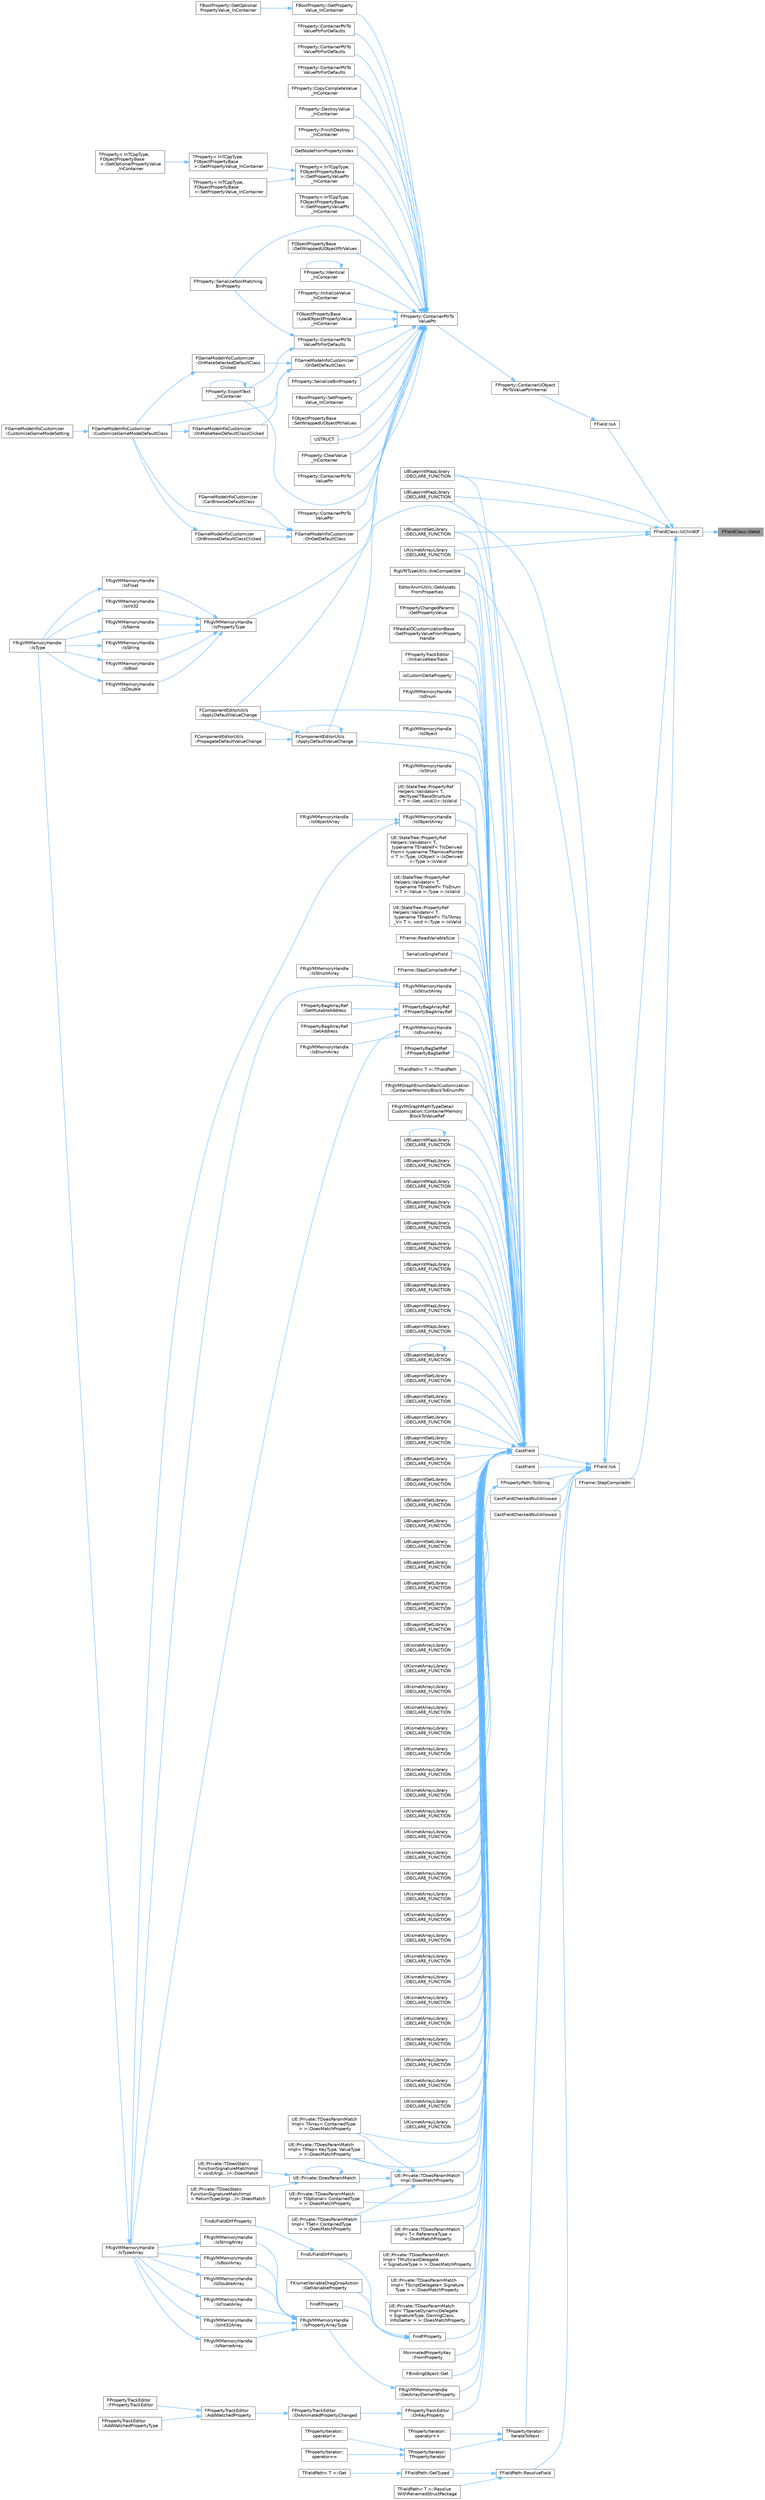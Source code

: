 digraph "FFieldClass::GetId"
{
 // INTERACTIVE_SVG=YES
 // LATEX_PDF_SIZE
  bgcolor="transparent";
  edge [fontname=Helvetica,fontsize=10,labelfontname=Helvetica,labelfontsize=10];
  node [fontname=Helvetica,fontsize=10,shape=box,height=0.2,width=0.4];
  rankdir="RL";
  Node1 [id="Node000001",label="FFieldClass::GetId",height=0.2,width=0.4,color="gray40", fillcolor="grey60", style="filled", fontcolor="black",tooltip=" "];
  Node1 -> Node2 [id="edge1_Node000001_Node000002",dir="back",color="steelblue1",style="solid",tooltip=" "];
  Node2 [id="Node000002",label="FFieldClass::IsChildOf",height=0.2,width=0.4,color="grey40", fillcolor="white", style="filled",URL="$de/dc5/classFFieldClass.html#a8b3dcb3d2badadc57a4135b4ba7f5766",tooltip=" "];
  Node2 -> Node3 [id="edge2_Node000002_Node000003",dir="back",color="steelblue1",style="solid",tooltip=" "];
  Node3 [id="Node000003",label="UBlueprintMapLibrary\l::DECLARE_FUNCTION",height=0.2,width=0.4,color="grey40", fillcolor="white", style="filled",URL="$d3/dbf/classUBlueprintMapLibrary.html#a8bb48034201361c901b50d59efafb80b",tooltip=" "];
  Node2 -> Node4 [id="edge3_Node000002_Node000004",dir="back",color="steelblue1",style="solid",tooltip=" "];
  Node4 [id="Node000004",label="UBlueprintMapLibrary\l::DECLARE_FUNCTION",height=0.2,width=0.4,color="grey40", fillcolor="white", style="filled",URL="$d3/dbf/classUBlueprintMapLibrary.html#aeaff4140f99594049337bbb0f825f889",tooltip=" "];
  Node2 -> Node5 [id="edge4_Node000002_Node000005",dir="back",color="steelblue1",style="solid",tooltip=" "];
  Node5 [id="Node000005",label="UBlueprintSetLibrary\l::DECLARE_FUNCTION",height=0.2,width=0.4,color="grey40", fillcolor="white", style="filled",URL="$de/d4c/classUBlueprintSetLibrary.html#ab4f9b6e49d26d2c2bcb2fbccfae74932",tooltip=" "];
  Node2 -> Node6 [id="edge5_Node000002_Node000006",dir="back",color="steelblue1",style="solid",tooltip=" "];
  Node6 [id="Node000006",label="UKismetArrayLibrary\l::DECLARE_FUNCTION",height=0.2,width=0.4,color="grey40", fillcolor="white", style="filled",URL="$df/da9/classUKismetArrayLibrary.html#a677dbf5bd11c27b0bbbb42662818e580",tooltip=" "];
  Node2 -> Node7 [id="edge6_Node000002_Node000007",dir="back",color="steelblue1",style="solid",tooltip=" "];
  Node7 [id="Node000007",label="FField::IsA",height=0.2,width=0.4,color="grey40", fillcolor="white", style="filled",URL="$d5/d7d/classFField.html#a08956a514d1db2b2ee86bfb115c64e38",tooltip=" "];
  Node7 -> Node8 [id="edge7_Node000007_Node000008",dir="back",color="steelblue1",style="solid",tooltip=" "];
  Node8 [id="Node000008",label="FProperty::ContainerUObject\lPtrToValuePtrInternal",height=0.2,width=0.4,color="grey40", fillcolor="white", style="filled",URL="$d9/dbc/classFProperty.html#a6c47ba654f3c97829da275aed882ee67",tooltip=" "];
  Node8 -> Node9 [id="edge8_Node000008_Node000009",dir="back",color="steelblue1",style="solid",tooltip=" "];
  Node9 [id="Node000009",label="FProperty::ContainerPtrTo\lValuePtr",height=0.2,width=0.4,color="grey40", fillcolor="white", style="filled",URL="$d9/dbc/classFProperty.html#af1bc244e5760ad3c100a854147df5c9a",tooltip="Get the pointer to property value in a supplied 'container'."];
  Node9 -> Node10 [id="edge9_Node000009_Node000010",dir="back",color="steelblue1",style="solid",tooltip=" "];
  Node10 [id="Node000010",label="FComponentEditorUtils\l::ApplyDefaultValueChange",height=0.2,width=0.4,color="grey40", fillcolor="white", style="filled",URL="$d3/d4a/classFComponentEditorUtils.html#a5ea9232144f2b2fdd0479ec4eb9fa59f",tooltip=" "];
  Node9 -> Node11 [id="edge10_Node000009_Node000011",dir="back",color="steelblue1",style="solid",tooltip=" "];
  Node11 [id="Node000011",label="FComponentEditorUtils\l::ApplyDefaultValueChange",height=0.2,width=0.4,color="grey40", fillcolor="white", style="filled",URL="$d3/d4a/classFComponentEditorUtils.html#acf01024138f86216b279b69c2343dcb2",tooltip=" "];
  Node11 -> Node10 [id="edge11_Node000011_Node000010",dir="back",color="steelblue1",style="solid",tooltip=" "];
  Node11 -> Node11 [id="edge12_Node000011_Node000011",dir="back",color="steelblue1",style="solid",tooltip=" "];
  Node11 -> Node12 [id="edge13_Node000011_Node000012",dir="back",color="steelblue1",style="solid",tooltip=" "];
  Node12 [id="Node000012",label="FComponentEditorUtils\l::PropagateDefaultValueChange",height=0.2,width=0.4,color="grey40", fillcolor="white", style="filled",URL="$d3/d4a/classFComponentEditorUtils.html#a8e72d3e0fef2bf7a14a392c1a4cf2adf",tooltip=" "];
  Node9 -> Node13 [id="edge14_Node000009_Node000013",dir="back",color="steelblue1",style="solid",tooltip=" "];
  Node13 [id="Node000013",label="FProperty::ClearValue\l_InContainer",height=0.2,width=0.4,color="grey40", fillcolor="white", style="filled",URL="$d9/dbc/classFProperty.html#aa4e8d2b7f298121d1ecb0f57f4ad552a",tooltip="Zeros the value for this property."];
  Node9 -> Node14 [id="edge15_Node000009_Node000014",dir="back",color="steelblue1",style="solid",tooltip=" "];
  Node14 [id="Node000014",label="FProperty::ContainerPtrTo\lValuePtr",height=0.2,width=0.4,color="grey40", fillcolor="white", style="filled",URL="$d9/dbc/classFProperty.html#a6f4988ffa8f91aeec3336bf5d0713c6b",tooltip=" "];
  Node9 -> Node15 [id="edge16_Node000009_Node000015",dir="back",color="steelblue1",style="solid",tooltip=" "];
  Node15 [id="Node000015",label="FProperty::ContainerPtrTo\lValuePtr",height=0.2,width=0.4,color="grey40", fillcolor="white", style="filled",URL="$d9/dbc/classFProperty.html#ab21fc90dc6288451c55606bb7ca65855",tooltip=" "];
  Node9 -> Node16 [id="edge17_Node000009_Node000016",dir="back",color="steelblue1",style="solid",tooltip=" "];
  Node16 [id="Node000016",label="FProperty::ContainerPtrTo\lValuePtrForDefaults",height=0.2,width=0.4,color="grey40", fillcolor="white", style="filled",URL="$d9/dbc/classFProperty.html#a4b7ee9f108063d0c0852ae5b095f7b70",tooltip=" "];
  Node16 -> Node17 [id="edge18_Node000016_Node000017",dir="back",color="steelblue1",style="solid",tooltip=" "];
  Node17 [id="Node000017",label="FProperty::ExportText\l_InContainer",height=0.2,width=0.4,color="grey40", fillcolor="white", style="filled",URL="$d9/dbc/classFProperty.html#aadfab967c6bfc607931451f0bb817f6d",tooltip=" "];
  Node17 -> Node17 [id="edge19_Node000017_Node000017",dir="back",color="steelblue1",style="solid",tooltip=" "];
  Node16 -> Node18 [id="edge20_Node000016_Node000018",dir="back",color="steelblue1",style="solid",tooltip=" "];
  Node18 [id="Node000018",label="FProperty::SerializeNonMatching\lBinProperty",height=0.2,width=0.4,color="grey40", fillcolor="white", style="filled",URL="$d9/dbc/classFProperty.html#ad9318f700e4c0ce3ffb1374c6acce11b",tooltip="Serializes the property with the struct's data residing in Data, unless it matches the default."];
  Node9 -> Node19 [id="edge21_Node000009_Node000019",dir="back",color="steelblue1",style="solid",tooltip=" "];
  Node19 [id="Node000019",label="FProperty::ContainerPtrTo\lValuePtrForDefaults",height=0.2,width=0.4,color="grey40", fillcolor="white", style="filled",URL="$d9/dbc/classFProperty.html#a4b46b59ca7a9212ac55f805b62862c70",tooltip=" "];
  Node9 -> Node20 [id="edge22_Node000009_Node000020",dir="back",color="steelblue1",style="solid",tooltip=" "];
  Node20 [id="Node000020",label="FProperty::ContainerPtrTo\lValuePtrForDefaults",height=0.2,width=0.4,color="grey40", fillcolor="white", style="filled",URL="$d9/dbc/classFProperty.html#a2aeefd201349000a297f8793cf6dcb06",tooltip=" "];
  Node9 -> Node21 [id="edge23_Node000009_Node000021",dir="back",color="steelblue1",style="solid",tooltip=" "];
  Node21 [id="Node000021",label="FProperty::ContainerPtrTo\lValuePtrForDefaults",height=0.2,width=0.4,color="grey40", fillcolor="white", style="filled",URL="$d9/dbc/classFProperty.html#a0e6c16aaf08c93f989ac336216ac40a0",tooltip=" "];
  Node9 -> Node22 [id="edge24_Node000009_Node000022",dir="back",color="steelblue1",style="solid",tooltip=" "];
  Node22 [id="Node000022",label="FProperty::CopyCompleteValue\l_InContainer",height=0.2,width=0.4,color="grey40", fillcolor="white", style="filled",URL="$d9/dbc/classFProperty.html#a4cfe41233623a158e3e83701ebef1215",tooltip=" "];
  Node9 -> Node23 [id="edge25_Node000009_Node000023",dir="back",color="steelblue1",style="solid",tooltip=" "];
  Node23 [id="Node000023",label="FProperty::DestroyValue\l_InContainer",height=0.2,width=0.4,color="grey40", fillcolor="white", style="filled",URL="$d9/dbc/classFProperty.html#af48b2f7c805cb5d6f63f89be1d15f094",tooltip="Destroys the value for this property."];
  Node9 -> Node17 [id="edge26_Node000009_Node000017",dir="back",color="steelblue1",style="solid",tooltip=" "];
  Node9 -> Node24 [id="edge27_Node000009_Node000024",dir="back",color="steelblue1",style="solid",tooltip=" "];
  Node24 [id="Node000024",label="FProperty::FinishDestroy\l_InContainer",height=0.2,width=0.4,color="grey40", fillcolor="white", style="filled",URL="$d9/dbc/classFProperty.html#a1225876801a0cbccf7eea736212b21e7",tooltip="Applies appropriate finish destroy actions for the property if needed."];
  Node9 -> Node25 [id="edge28_Node000009_Node000025",dir="back",color="steelblue1",style="solid",tooltip=" "];
  Node25 [id="Node000025",label="GetNodeFromPropertyIndex",height=0.2,width=0.4,color="grey40", fillcolor="white", style="filled",URL="$dc/d81/AnimBlueprintGeneratedClass_8h.html#a3f6f31397aff2e801b3f5ba8af34552b",tooltip=" "];
  Node9 -> Node26 [id="edge29_Node000009_Node000026",dir="back",color="steelblue1",style="solid",tooltip=" "];
  Node26 [id="Node000026",label="FBoolProperty::GetProperty\lValue_InContainer",height=0.2,width=0.4,color="grey40", fillcolor="white", style="filled",URL="$de/d22/classFBoolProperty.html#ae2e4d78acaa9ab425fbdfc2c8a9c0738",tooltip=" "];
  Node26 -> Node27 [id="edge30_Node000026_Node000027",dir="back",color="steelblue1",style="solid",tooltip=" "];
  Node27 [id="Node000027",label="FBoolProperty::GetOptional\lPropertyValue_InContainer",height=0.2,width=0.4,color="grey40", fillcolor="white", style="filled",URL="$de/d22/classFBoolProperty.html#a9532ec6398259b58505c6827ccddc34b",tooltip=" "];
  Node9 -> Node28 [id="edge31_Node000009_Node000028",dir="back",color="steelblue1",style="solid",tooltip=" "];
  Node28 [id="Node000028",label="TProperty\< InTCppType,\l FObjectPropertyBase\l \>::GetPropertyValuePtr\l_InContainer",height=0.2,width=0.4,color="grey40", fillcolor="white", style="filled",URL="$d1/dc3/classTProperty.html#af4a1105706ce650fd4a5ff44ebd410e5",tooltip=" "];
  Node9 -> Node29 [id="edge32_Node000009_Node000029",dir="back",color="steelblue1",style="solid",tooltip=" "];
  Node29 [id="Node000029",label="TProperty\< InTCppType,\l FObjectPropertyBase\l \>::GetPropertyValuePtr\l_InContainer",height=0.2,width=0.4,color="grey40", fillcolor="white", style="filled",URL="$d1/dc3/classTProperty.html#a91bd7b32278ff3d6cd0350c827a886aa",tooltip=" "];
  Node29 -> Node30 [id="edge33_Node000029_Node000030",dir="back",color="steelblue1",style="solid",tooltip=" "];
  Node30 [id="Node000030",label="TProperty\< InTCppType,\l FObjectPropertyBase\l \>::GetPropertyValue_InContainer",height=0.2,width=0.4,color="grey40", fillcolor="white", style="filled",URL="$d1/dc3/classTProperty.html#a8d41e9b0f037f0847312d1db39e4a86f",tooltip=" "];
  Node30 -> Node31 [id="edge34_Node000030_Node000031",dir="back",color="steelblue1",style="solid",tooltip=" "];
  Node31 [id="Node000031",label="TProperty\< InTCppType,\l FObjectPropertyBase\l \>::GetOptionalPropertyValue\l_InContainer",height=0.2,width=0.4,color="grey40", fillcolor="white", style="filled",URL="$d1/dc3/classTProperty.html#ae6e04b76a5a4d8c2eab1e7e76a142a72",tooltip=" "];
  Node29 -> Node32 [id="edge35_Node000029_Node000032",dir="back",color="steelblue1",style="solid",tooltip=" "];
  Node32 [id="Node000032",label="TProperty\< InTCppType,\l FObjectPropertyBase\l \>::SetPropertyValue_InContainer",height=0.2,width=0.4,color="grey40", fillcolor="white", style="filled",URL="$d1/dc3/classTProperty.html#a7bada2e102838baf4ee128e3a5f370f6",tooltip=" "];
  Node9 -> Node33 [id="edge36_Node000009_Node000033",dir="back",color="steelblue1",style="solid",tooltip=" "];
  Node33 [id="Node000033",label="FObjectPropertyBase\l::GetWrappedUObjectPtrValues",height=0.2,width=0.4,color="grey40", fillcolor="white", style="filled",URL="$d6/d97/classFObjectPropertyBase.html#a55da24c8d9ea2e3e8dfebd95cb0bbbf8",tooltip=" "];
  Node9 -> Node34 [id="edge37_Node000009_Node000034",dir="back",color="steelblue1",style="solid",tooltip=" "];
  Node34 [id="Node000034",label="FProperty::Identical\l_InContainer",height=0.2,width=0.4,color="grey40", fillcolor="white", style="filled",URL="$d9/dbc/classFProperty.html#aa67838e6361627a93f1c7c1b4edad583",tooltip="Determines whether the property values are identical."];
  Node34 -> Node34 [id="edge38_Node000034_Node000034",dir="back",color="steelblue1",style="solid",tooltip=" "];
  Node9 -> Node35 [id="edge39_Node000009_Node000035",dir="back",color="steelblue1",style="solid",tooltip=" "];
  Node35 [id="Node000035",label="FProperty::InitializeValue\l_InContainer",height=0.2,width=0.4,color="grey40", fillcolor="white", style="filled",URL="$d9/dbc/classFProperty.html#a97c77de2a98693d2292804794b04c509",tooltip="Zeros, copies from the default, or calls the constructor for on the value for this property."];
  Node9 -> Node36 [id="edge40_Node000009_Node000036",dir="back",color="steelblue1",style="solid",tooltip=" "];
  Node36 [id="Node000036",label="FObjectPropertyBase\l::LoadObjectPropertyValue\l_InContainer",height=0.2,width=0.4,color="grey40", fillcolor="white", style="filled",URL="$d6/d97/classFObjectPropertyBase.html#a725436a77b69295cdb553c6d8333e677",tooltip=" "];
  Node9 -> Node37 [id="edge41_Node000009_Node000037",dir="back",color="steelblue1",style="solid",tooltip=" "];
  Node37 [id="Node000037",label="FGameModeInfoCustomizer\l::OnGetDefaultClass",height=0.2,width=0.4,color="grey40", fillcolor="white", style="filled",URL="$d8/d99/classFGameModeInfoCustomizer.html#ae70cc0445daafb48bf878afa4117e04a",tooltip="Find the current default class by property name."];
  Node37 -> Node38 [id="edge42_Node000037_Node000038",dir="back",color="steelblue1",style="solid",tooltip=" "];
  Node38 [id="Node000038",label="FGameModeInfoCustomizer\l::CanBrowseDefaultClass",height=0.2,width=0.4,color="grey40", fillcolor="white", style="filled",URL="$d8/d99/classFGameModeInfoCustomizer.html#adb938be48350e148069517baa1285cae",tooltip=" "];
  Node37 -> Node39 [id="edge43_Node000037_Node000039",dir="back",color="steelblue1",style="solid",tooltip=" "];
  Node39 [id="Node000039",label="FGameModeInfoCustomizer\l::CustomizeGameModeDefaultClass",height=0.2,width=0.4,color="grey40", fillcolor="white", style="filled",URL="$d8/d99/classFGameModeInfoCustomizer.html#a74d406f84c5b9f70518e8d34579a603e",tooltip="Create widget fo modifying a default class within the current GameMode."];
  Node39 -> Node40 [id="edge44_Node000039_Node000040",dir="back",color="steelblue1",style="solid",tooltip=" "];
  Node40 [id="Node000040",label="FGameModeInfoCustomizer\l::CustomizeGameModeSetting",height=0.2,width=0.4,color="grey40", fillcolor="white", style="filled",URL="$d8/d99/classFGameModeInfoCustomizer.html#ad7c2b7a819accac445cba2e1433a3540",tooltip="Add special customization for the GameMode setting."];
  Node37 -> Node41 [id="edge45_Node000037_Node000041",dir="back",color="steelblue1",style="solid",tooltip=" "];
  Node41 [id="Node000041",label="FGameModeInfoCustomizer\l::OnBrowseDefaultClassClicked",height=0.2,width=0.4,color="grey40", fillcolor="white", style="filled",URL="$d8/d99/classFGameModeInfoCustomizer.html#ade2a81c392edec8282adfc6e30cab81d",tooltip=" "];
  Node41 -> Node39 [id="edge46_Node000041_Node000039",dir="back",color="steelblue1",style="solid",tooltip=" "];
  Node9 -> Node42 [id="edge47_Node000009_Node000042",dir="back",color="steelblue1",style="solid",tooltip=" "];
  Node42 [id="Node000042",label="FGameModeInfoCustomizer\l::OnSetDefaultClass",height=0.2,width=0.4,color="grey40", fillcolor="white", style="filled",URL="$d8/d99/classFGameModeInfoCustomizer.html#a2a39d454a3b125216403449709824e10",tooltip="Set a new default class by property name."];
  Node42 -> Node39 [id="edge48_Node000042_Node000039",dir="back",color="steelblue1",style="solid",tooltip=" "];
  Node42 -> Node43 [id="edge49_Node000042_Node000043",dir="back",color="steelblue1",style="solid",tooltip=" "];
  Node43 [id="Node000043",label="FGameModeInfoCustomizer\l::OnMakeNewDefaultClassClicked",height=0.2,width=0.4,color="grey40", fillcolor="white", style="filled",URL="$d8/d99/classFGameModeInfoCustomizer.html#a428d5673e6f730b54cb9e4f82187c4ed",tooltip=" "];
  Node43 -> Node39 [id="edge50_Node000043_Node000039",dir="back",color="steelblue1",style="solid",tooltip=" "];
  Node42 -> Node44 [id="edge51_Node000042_Node000044",dir="back",color="steelblue1",style="solid",tooltip=" "];
  Node44 [id="Node000044",label="FGameModeInfoCustomizer\l::OnMakeSelectedDefaultClass\lClicked",height=0.2,width=0.4,color="grey40", fillcolor="white", style="filled",URL="$d8/d99/classFGameModeInfoCustomizer.html#a2dffcf1881b3be27497bee48e5ddf977",tooltip=" "];
  Node44 -> Node39 [id="edge52_Node000044_Node000039",dir="back",color="steelblue1",style="solid",tooltip=" "];
  Node9 -> Node45 [id="edge53_Node000009_Node000045",dir="back",color="steelblue1",style="solid",tooltip=" "];
  Node45 [id="Node000045",label="FProperty::SerializeBinProperty",height=0.2,width=0.4,color="grey40", fillcolor="white", style="filled",URL="$d9/dbc/classFProperty.html#a0db068b7247e35246a3832b6b6c45b4c",tooltip="Serializes the property with the struct's data residing in Data."];
  Node9 -> Node18 [id="edge54_Node000009_Node000018",dir="back",color="steelblue1",style="solid",tooltip=" "];
  Node9 -> Node46 [id="edge55_Node000009_Node000046",dir="back",color="steelblue1",style="solid",tooltip=" "];
  Node46 [id="Node000046",label="FBoolProperty::SetProperty\lValue_InContainer",height=0.2,width=0.4,color="grey40", fillcolor="white", style="filled",URL="$de/d22/classFBoolProperty.html#af9e6e70f339d242b93a4c4f53fbd5df5",tooltip=" "];
  Node9 -> Node47 [id="edge56_Node000009_Node000047",dir="back",color="steelblue1",style="solid",tooltip=" "];
  Node47 [id="Node000047",label="FObjectPropertyBase\l::SetWrappedUObjectPtrValues",height=0.2,width=0.4,color="grey40", fillcolor="white", style="filled",URL="$d6/d97/classFObjectPropertyBase.html#a2cc3c6831ead3b59a29b65b84134c589",tooltip=" "];
  Node9 -> Node48 [id="edge57_Node000009_Node000048",dir="back",color="steelblue1",style="solid",tooltip=" "];
  Node48 [id="Node000048",label="USTRUCT",height=0.2,width=0.4,color="grey40", fillcolor="white", style="filled",URL="$dd/d5b/AIDataProvider_8h.html#af325c00c8685aa89bf529e2c706fc6cb",tooltip="AIDataProvider is an object that can provide collection of properties associated with bound pawn owne..."];
  Node2 -> Node49 [id="edge58_Node000002_Node000049",dir="back",color="steelblue1",style="solid",tooltip=" "];
  Node49 [id="Node000049",label="FField::IsA",height=0.2,width=0.4,color="grey40", fillcolor="white", style="filled",URL="$d5/d7d/classFField.html#a809e206fa4e48ec74dabd3207402e0b2",tooltip=" "];
  Node49 -> Node50 [id="edge59_Node000049_Node000050",dir="back",color="steelblue1",style="solid",tooltip=" "];
  Node50 [id="Node000050",label="RigVMTypeUtils::AreCompatible",height=0.2,width=0.4,color="grey40", fillcolor="white", style="filled",URL="$d9/d01/namespaceRigVMTypeUtils.html#a8c96a6b849c58e5cb0da6d31d913e7d2",tooltip=" "];
  Node49 -> Node51 [id="edge60_Node000049_Node000051",dir="back",color="steelblue1",style="solid",tooltip=" "];
  Node51 [id="Node000051",label="CastField",height=0.2,width=0.4,color="grey40", fillcolor="white", style="filled",URL="$d8/db3/Field_8h.html#a964c96e23502c5c8b5dfd0ff132ef402",tooltip=" "];
  Node49 -> Node52 [id="edge61_Node000049_Node000052",dir="back",color="steelblue1",style="solid",tooltip=" "];
  Node52 [id="Node000052",label="CastField",height=0.2,width=0.4,color="grey40", fillcolor="white", style="filled",URL="$d8/db3/Field_8h.html#a942cf448d73ac3ee1fa635161e73711e",tooltip=" "];
  Node52 -> Node53 [id="edge62_Node000052_Node000053",dir="back",color="steelblue1",style="solid",tooltip=" "];
  Node53 [id="Node000053",label="FPropertyBagArrayRef\l::FPropertyBagArrayRef",height=0.2,width=0.4,color="grey40", fillcolor="white", style="filled",URL="$d5/dd6/classFPropertyBagArrayRef.html#a7e48aa8a858866d76226d8a6971ef27a",tooltip=" "];
  Node53 -> Node54 [id="edge63_Node000053_Node000054",dir="back",color="steelblue1",style="solid",tooltip=" "];
  Node54 [id="Node000054",label="FPropertyBagArrayRef\l::GetAddress",height=0.2,width=0.4,color="grey40", fillcolor="white", style="filled",URL="$d5/dd6/classFPropertyBagArrayRef.html#a99feff161c4beab65558b74dea6fa08e",tooltip=" "];
  Node53 -> Node55 [id="edge64_Node000053_Node000055",dir="back",color="steelblue1",style="solid",tooltip=" "];
  Node55 [id="Node000055",label="FPropertyBagArrayRef\l::GetMutableAddress",height=0.2,width=0.4,color="grey40", fillcolor="white", style="filled",URL="$d5/dd6/classFPropertyBagArrayRef.html#ac558454f86784ead0055c76bd16b7475",tooltip=" "];
  Node52 -> Node56 [id="edge65_Node000052_Node000056",dir="back",color="steelblue1",style="solid",tooltip=" "];
  Node56 [id="Node000056",label="FPropertyBagSetRef\l::FPropertyBagSetRef",height=0.2,width=0.4,color="grey40", fillcolor="white", style="filled",URL="$d7/d67/classFPropertyBagSetRef.html#aff29889771a4605dabff330b816b95ee",tooltip=" "];
  Node52 -> Node57 [id="edge66_Node000052_Node000057",dir="back",color="steelblue1",style="solid",tooltip=" "];
  Node57 [id="Node000057",label="TFieldPath\< T \>::TFieldPath",height=0.2,width=0.4,color="grey40", fillcolor="white", style="filled",URL="$d9/d14/structTFieldPath.html#a041ac729222f5c940d8e0555e16ee06a",tooltip=" "];
  Node52 -> Node10 [id="edge67_Node000052_Node000010",dir="back",color="steelblue1",style="solid",tooltip=" "];
  Node52 -> Node11 [id="edge68_Node000052_Node000011",dir="back",color="steelblue1",style="solid",tooltip=" "];
  Node52 -> Node50 [id="edge69_Node000052_Node000050",dir="back",color="steelblue1",style="solid",tooltip=" "];
  Node52 -> Node58 [id="edge70_Node000052_Node000058",dir="back",color="steelblue1",style="solid",tooltip=" "];
  Node58 [id="Node000058",label="FRigVMGraphEnumDetailCustomization\l::ContainerMemoryBlockToEnumPtr",height=0.2,width=0.4,color="grey40", fillcolor="white", style="filled",URL="$d2/d11/classFRigVMGraphEnumDetailCustomization.html#aad838f02417e8ea4a9ae22e95aed114e",tooltip=" "];
  Node52 -> Node59 [id="edge71_Node000052_Node000059",dir="back",color="steelblue1",style="solid",tooltip=" "];
  Node59 [id="Node000059",label="FRigVMGraphMathTypeDetail\lCustomization::ContainerMemory\lBlockToValueRef",height=0.2,width=0.4,color="grey40", fillcolor="white", style="filled",URL="$d5/d20/classFRigVMGraphMathTypeDetailCustomization.html#a441d38aa7038fad4cad0e66a2ad4b023",tooltip=" "];
  Node52 -> Node60 [id="edge72_Node000052_Node000060",dir="back",color="steelblue1",style="solid",tooltip=" "];
  Node60 [id="Node000060",label="UBlueprintMapLibrary\l::DECLARE_FUNCTION",height=0.2,width=0.4,color="grey40", fillcolor="white", style="filled",URL="$d3/dbf/classUBlueprintMapLibrary.html#a08171bb6679bf874f5cffa161d3f7266",tooltip=" "];
  Node60 -> Node60 [id="edge73_Node000060_Node000060",dir="back",color="steelblue1",style="solid",tooltip=" "];
  Node52 -> Node61 [id="edge74_Node000052_Node000061",dir="back",color="steelblue1",style="solid",tooltip=" "];
  Node61 [id="Node000061",label="UBlueprintMapLibrary\l::DECLARE_FUNCTION",height=0.2,width=0.4,color="grey40", fillcolor="white", style="filled",URL="$d3/dbf/classUBlueprintMapLibrary.html#ac8b62d5613b2dae76d1e817132473011",tooltip=" "];
  Node52 -> Node62 [id="edge75_Node000052_Node000062",dir="back",color="steelblue1",style="solid",tooltip=" "];
  Node62 [id="Node000062",label="UBlueprintMapLibrary\l::DECLARE_FUNCTION",height=0.2,width=0.4,color="grey40", fillcolor="white", style="filled",URL="$d3/dbf/classUBlueprintMapLibrary.html#a0be24e61428ff3a614429a9b71e25e73",tooltip=" "];
  Node52 -> Node3 [id="edge76_Node000052_Node000003",dir="back",color="steelblue1",style="solid",tooltip=" "];
  Node52 -> Node4 [id="edge77_Node000052_Node000004",dir="back",color="steelblue1",style="solid",tooltip=" "];
  Node52 -> Node63 [id="edge78_Node000052_Node000063",dir="back",color="steelblue1",style="solid",tooltip=" "];
  Node63 [id="Node000063",label="UBlueprintMapLibrary\l::DECLARE_FUNCTION",height=0.2,width=0.4,color="grey40", fillcolor="white", style="filled",URL="$d3/dbf/classUBlueprintMapLibrary.html#a859d7b6319f692f72f0add28a5b2279b",tooltip=" "];
  Node52 -> Node64 [id="edge79_Node000052_Node000064",dir="back",color="steelblue1",style="solid",tooltip=" "];
  Node64 [id="Node000064",label="UBlueprintMapLibrary\l::DECLARE_FUNCTION",height=0.2,width=0.4,color="grey40", fillcolor="white", style="filled",URL="$d3/dbf/classUBlueprintMapLibrary.html#ad3f59f792097726ef285c77ad3808c3c",tooltip=" "];
  Node52 -> Node65 [id="edge80_Node000052_Node000065",dir="back",color="steelblue1",style="solid",tooltip=" "];
  Node65 [id="Node000065",label="UBlueprintMapLibrary\l::DECLARE_FUNCTION",height=0.2,width=0.4,color="grey40", fillcolor="white", style="filled",URL="$d3/dbf/classUBlueprintMapLibrary.html#aee52e705eff1a273f25e8071a1f331b4",tooltip=" "];
  Node52 -> Node66 [id="edge81_Node000052_Node000066",dir="back",color="steelblue1",style="solid",tooltip=" "];
  Node66 [id="Node000066",label="UBlueprintMapLibrary\l::DECLARE_FUNCTION",height=0.2,width=0.4,color="grey40", fillcolor="white", style="filled",URL="$d3/dbf/classUBlueprintMapLibrary.html#ae47d5fea30ef8659e7b008068b39ace4",tooltip=" "];
  Node52 -> Node67 [id="edge82_Node000052_Node000067",dir="back",color="steelblue1",style="solid",tooltip=" "];
  Node67 [id="Node000067",label="UBlueprintMapLibrary\l::DECLARE_FUNCTION",height=0.2,width=0.4,color="grey40", fillcolor="white", style="filled",URL="$d3/dbf/classUBlueprintMapLibrary.html#a8ab6ff40c0f3b65f05c4bf5ed1511052",tooltip=" "];
  Node52 -> Node68 [id="edge83_Node000052_Node000068",dir="back",color="steelblue1",style="solid",tooltip=" "];
  Node68 [id="Node000068",label="UBlueprintMapLibrary\l::DECLARE_FUNCTION",height=0.2,width=0.4,color="grey40", fillcolor="white", style="filled",URL="$d3/dbf/classUBlueprintMapLibrary.html#a947434a5dc02141d3264b329720813e7",tooltip=" "];
  Node52 -> Node69 [id="edge84_Node000052_Node000069",dir="back",color="steelblue1",style="solid",tooltip=" "];
  Node69 [id="Node000069",label="UBlueprintMapLibrary\l::DECLARE_FUNCTION",height=0.2,width=0.4,color="grey40", fillcolor="white", style="filled",URL="$d3/dbf/classUBlueprintMapLibrary.html#a83bc153a95179b6f2c28fce09c2846f7",tooltip=" "];
  Node52 -> Node70 [id="edge85_Node000052_Node000070",dir="back",color="steelblue1",style="solid",tooltip=" "];
  Node70 [id="Node000070",label="UBlueprintSetLibrary\l::DECLARE_FUNCTION",height=0.2,width=0.4,color="grey40", fillcolor="white", style="filled",URL="$de/d4c/classUBlueprintSetLibrary.html#ae0c59edc1b7ecde13850a91047eb8ead",tooltip=" "];
  Node70 -> Node70 [id="edge86_Node000070_Node000070",dir="back",color="steelblue1",style="solid",tooltip=" "];
  Node52 -> Node71 [id="edge87_Node000052_Node000071",dir="back",color="steelblue1",style="solid",tooltip=" "];
  Node71 [id="Node000071",label="UBlueprintSetLibrary\l::DECLARE_FUNCTION",height=0.2,width=0.4,color="grey40", fillcolor="white", style="filled",URL="$de/d4c/classUBlueprintSetLibrary.html#a93d9a3ab6d5f06235683b8a07af9c274",tooltip=" "];
  Node52 -> Node72 [id="edge88_Node000052_Node000072",dir="back",color="steelblue1",style="solid",tooltip=" "];
  Node72 [id="Node000072",label="UBlueprintSetLibrary\l::DECLARE_FUNCTION",height=0.2,width=0.4,color="grey40", fillcolor="white", style="filled",URL="$de/d4c/classUBlueprintSetLibrary.html#a2b5e09aceffc2c5eec84ac82665b9f90",tooltip=" "];
  Node52 -> Node73 [id="edge89_Node000052_Node000073",dir="back",color="steelblue1",style="solid",tooltip=" "];
  Node73 [id="Node000073",label="UBlueprintSetLibrary\l::DECLARE_FUNCTION",height=0.2,width=0.4,color="grey40", fillcolor="white", style="filled",URL="$de/d4c/classUBlueprintSetLibrary.html#aee72d9135536a6b52e59f1b4dbb0fdd9",tooltip=" "];
  Node52 -> Node74 [id="edge90_Node000052_Node000074",dir="back",color="steelblue1",style="solid",tooltip=" "];
  Node74 [id="Node000074",label="UBlueprintSetLibrary\l::DECLARE_FUNCTION",height=0.2,width=0.4,color="grey40", fillcolor="white", style="filled",URL="$de/d4c/classUBlueprintSetLibrary.html#aea3f7859898daa2676d87c383a1dea82",tooltip=" "];
  Node52 -> Node5 [id="edge91_Node000052_Node000005",dir="back",color="steelblue1",style="solid",tooltip=" "];
  Node52 -> Node75 [id="edge92_Node000052_Node000075",dir="back",color="steelblue1",style="solid",tooltip=" "];
  Node75 [id="Node000075",label="UBlueprintSetLibrary\l::DECLARE_FUNCTION",height=0.2,width=0.4,color="grey40", fillcolor="white", style="filled",URL="$de/d4c/classUBlueprintSetLibrary.html#a5afcffbb8e1a048e5db10bbf73583ddc",tooltip=" "];
  Node52 -> Node76 [id="edge93_Node000052_Node000076",dir="back",color="steelblue1",style="solid",tooltip=" "];
  Node76 [id="Node000076",label="UBlueprintSetLibrary\l::DECLARE_FUNCTION",height=0.2,width=0.4,color="grey40", fillcolor="white", style="filled",URL="$de/d4c/classUBlueprintSetLibrary.html#a8ee43472962c6618346f8627d5d727b2",tooltip=" "];
  Node52 -> Node77 [id="edge94_Node000052_Node000077",dir="back",color="steelblue1",style="solid",tooltip=" "];
  Node77 [id="Node000077",label="UBlueprintSetLibrary\l::DECLARE_FUNCTION",height=0.2,width=0.4,color="grey40", fillcolor="white", style="filled",URL="$de/d4c/classUBlueprintSetLibrary.html#aa98755767ca4f82546e24c144bf3aa9e",tooltip=" "];
  Node52 -> Node78 [id="edge95_Node000052_Node000078",dir="back",color="steelblue1",style="solid",tooltip=" "];
  Node78 [id="Node000078",label="UBlueprintSetLibrary\l::DECLARE_FUNCTION",height=0.2,width=0.4,color="grey40", fillcolor="white", style="filled",URL="$de/d4c/classUBlueprintSetLibrary.html#a05c5ae6eef5e7a9e77659c26dd2d0605",tooltip=" "];
  Node52 -> Node79 [id="edge96_Node000052_Node000079",dir="back",color="steelblue1",style="solid",tooltip=" "];
  Node79 [id="Node000079",label="UBlueprintSetLibrary\l::DECLARE_FUNCTION",height=0.2,width=0.4,color="grey40", fillcolor="white", style="filled",URL="$de/d4c/classUBlueprintSetLibrary.html#ad0a978b619988cf98e4f7389f7dcafff",tooltip=" "];
  Node52 -> Node80 [id="edge97_Node000052_Node000080",dir="back",color="steelblue1",style="solid",tooltip=" "];
  Node80 [id="Node000080",label="UBlueprintSetLibrary\l::DECLARE_FUNCTION",height=0.2,width=0.4,color="grey40", fillcolor="white", style="filled",URL="$de/d4c/classUBlueprintSetLibrary.html#aa00d92268da285d69590fbabbea0f072",tooltip=" "];
  Node52 -> Node81 [id="edge98_Node000052_Node000081",dir="back",color="steelblue1",style="solid",tooltip=" "];
  Node81 [id="Node000081",label="UBlueprintSetLibrary\l::DECLARE_FUNCTION",height=0.2,width=0.4,color="grey40", fillcolor="white", style="filled",URL="$de/d4c/classUBlueprintSetLibrary.html#a2154a41c85e02c18e41f301f3df55c3a",tooltip=" "];
  Node52 -> Node82 [id="edge99_Node000052_Node000082",dir="back",color="steelblue1",style="solid",tooltip=" "];
  Node82 [id="Node000082",label="UBlueprintSetLibrary\l::DECLARE_FUNCTION",height=0.2,width=0.4,color="grey40", fillcolor="white", style="filled",URL="$de/d4c/classUBlueprintSetLibrary.html#add06228438094b6966306a639ac033ba",tooltip=" "];
  Node52 -> Node83 [id="edge100_Node000052_Node000083",dir="back",color="steelblue1",style="solid",tooltip=" "];
  Node83 [id="Node000083",label="UBlueprintSetLibrary\l::DECLARE_FUNCTION",height=0.2,width=0.4,color="grey40", fillcolor="white", style="filled",URL="$de/d4c/classUBlueprintSetLibrary.html#a90f2bff002423daa646aeb177b1d7632",tooltip=" "];
  Node52 -> Node84 [id="edge101_Node000052_Node000084",dir="back",color="steelblue1",style="solid",tooltip=" "];
  Node84 [id="Node000084",label="UKismetArrayLibrary\l::DECLARE_FUNCTION",height=0.2,width=0.4,color="grey40", fillcolor="white", style="filled",URL="$df/da9/classUKismetArrayLibrary.html#a426d41d008126259151fe2cea03bc2b6",tooltip=" "];
  Node52 -> Node85 [id="edge102_Node000052_Node000085",dir="back",color="steelblue1",style="solid",tooltip=" "];
  Node85 [id="Node000085",label="UKismetArrayLibrary\l::DECLARE_FUNCTION",height=0.2,width=0.4,color="grey40", fillcolor="white", style="filled",URL="$df/da9/classUKismetArrayLibrary.html#a8c843cb5d0287223ef4cae5c96b1a33a",tooltip=" "];
  Node52 -> Node86 [id="edge103_Node000052_Node000086",dir="back",color="steelblue1",style="solid",tooltip=" "];
  Node86 [id="Node000086",label="UKismetArrayLibrary\l::DECLARE_FUNCTION",height=0.2,width=0.4,color="grey40", fillcolor="white", style="filled",URL="$df/da9/classUKismetArrayLibrary.html#a809828ee6c1d544675aa59a5f11be970",tooltip=" "];
  Node52 -> Node87 [id="edge104_Node000052_Node000087",dir="back",color="steelblue1",style="solid",tooltip=" "];
  Node87 [id="Node000087",label="UKismetArrayLibrary\l::DECLARE_FUNCTION",height=0.2,width=0.4,color="grey40", fillcolor="white", style="filled",URL="$df/da9/classUKismetArrayLibrary.html#a1a92f0348fb68c231ab12ef3a1413daf",tooltip=" "];
  Node52 -> Node88 [id="edge105_Node000052_Node000088",dir="back",color="steelblue1",style="solid",tooltip=" "];
  Node88 [id="Node000088",label="UKismetArrayLibrary\l::DECLARE_FUNCTION",height=0.2,width=0.4,color="grey40", fillcolor="white", style="filled",URL="$df/da9/classUKismetArrayLibrary.html#a54ffeae72b2182285d4b2bdc9545ad60",tooltip=" "];
  Node52 -> Node89 [id="edge106_Node000052_Node000089",dir="back",color="steelblue1",style="solid",tooltip=" "];
  Node89 [id="Node000089",label="UKismetArrayLibrary\l::DECLARE_FUNCTION",height=0.2,width=0.4,color="grey40", fillcolor="white", style="filled",URL="$df/da9/classUKismetArrayLibrary.html#add76befbe0fd5e5a951567d3b0ed7057",tooltip=" "];
  Node52 -> Node6 [id="edge107_Node000052_Node000006",dir="back",color="steelblue1",style="solid",tooltip=" "];
  Node52 -> Node90 [id="edge108_Node000052_Node000090",dir="back",color="steelblue1",style="solid",tooltip=" "];
  Node90 [id="Node000090",label="UKismetArrayLibrary\l::DECLARE_FUNCTION",height=0.2,width=0.4,color="grey40", fillcolor="white", style="filled",URL="$df/da9/classUKismetArrayLibrary.html#ab61fe9f5003982bb57349e51a708337a",tooltip=" "];
  Node52 -> Node91 [id="edge109_Node000052_Node000091",dir="back",color="steelblue1",style="solid",tooltip=" "];
  Node91 [id="Node000091",label="UKismetArrayLibrary\l::DECLARE_FUNCTION",height=0.2,width=0.4,color="grey40", fillcolor="white", style="filled",URL="$df/da9/classUKismetArrayLibrary.html#ac6de5775d8a525a762e670e61550d303",tooltip=" "];
  Node52 -> Node92 [id="edge110_Node000052_Node000092",dir="back",color="steelblue1",style="solid",tooltip=" "];
  Node92 [id="Node000092",label="UKismetArrayLibrary\l::DECLARE_FUNCTION",height=0.2,width=0.4,color="grey40", fillcolor="white", style="filled",URL="$df/da9/classUKismetArrayLibrary.html#afe76cd887e5f7ce9aa8e3748228d704b",tooltip=" "];
  Node52 -> Node93 [id="edge111_Node000052_Node000093",dir="back",color="steelblue1",style="solid",tooltip=" "];
  Node93 [id="Node000093",label="UKismetArrayLibrary\l::DECLARE_FUNCTION",height=0.2,width=0.4,color="grey40", fillcolor="white", style="filled",URL="$df/da9/classUKismetArrayLibrary.html#a80ffd64225d3097ee8b9f674602d6c57",tooltip=" "];
  Node52 -> Node94 [id="edge112_Node000052_Node000094",dir="back",color="steelblue1",style="solid",tooltip=" "];
  Node94 [id="Node000094",label="UKismetArrayLibrary\l::DECLARE_FUNCTION",height=0.2,width=0.4,color="grey40", fillcolor="white", style="filled",URL="$df/da9/classUKismetArrayLibrary.html#a1d08e8090b85c566ffab65c9e0a96c5f",tooltip=" "];
  Node52 -> Node95 [id="edge113_Node000052_Node000095",dir="back",color="steelblue1",style="solid",tooltip=" "];
  Node95 [id="Node000095",label="UKismetArrayLibrary\l::DECLARE_FUNCTION",height=0.2,width=0.4,color="grey40", fillcolor="white", style="filled",URL="$df/da9/classUKismetArrayLibrary.html#a53dede4848ab099129ec08b61cb9b0ce",tooltip=" "];
  Node52 -> Node96 [id="edge114_Node000052_Node000096",dir="back",color="steelblue1",style="solid",tooltip=" "];
  Node96 [id="Node000096",label="UKismetArrayLibrary\l::DECLARE_FUNCTION",height=0.2,width=0.4,color="grey40", fillcolor="white", style="filled",URL="$df/da9/classUKismetArrayLibrary.html#a63cc50cc7b64c977dfd28f6871fa922e",tooltip=" "];
  Node52 -> Node97 [id="edge115_Node000052_Node000097",dir="back",color="steelblue1",style="solid",tooltip=" "];
  Node97 [id="Node000097",label="UKismetArrayLibrary\l::DECLARE_FUNCTION",height=0.2,width=0.4,color="grey40", fillcolor="white", style="filled",URL="$df/da9/classUKismetArrayLibrary.html#a85a0c1c6d7c039d4582eec02df5410d1",tooltip=" "];
  Node52 -> Node98 [id="edge116_Node000052_Node000098",dir="back",color="steelblue1",style="solid",tooltip=" "];
  Node98 [id="Node000098",label="UKismetArrayLibrary\l::DECLARE_FUNCTION",height=0.2,width=0.4,color="grey40", fillcolor="white", style="filled",URL="$df/da9/classUKismetArrayLibrary.html#a1c6d46a44397037e052c480044a8b6d9",tooltip=" "];
  Node52 -> Node99 [id="edge117_Node000052_Node000099",dir="back",color="steelblue1",style="solid",tooltip=" "];
  Node99 [id="Node000099",label="UKismetArrayLibrary\l::DECLARE_FUNCTION",height=0.2,width=0.4,color="grey40", fillcolor="white", style="filled",URL="$df/da9/classUKismetArrayLibrary.html#a1bf9f5ade83a7b5bcdf05850b78a1c10",tooltip=" "];
  Node52 -> Node100 [id="edge118_Node000052_Node000100",dir="back",color="steelblue1",style="solid",tooltip=" "];
  Node100 [id="Node000100",label="UKismetArrayLibrary\l::DECLARE_FUNCTION",height=0.2,width=0.4,color="grey40", fillcolor="white", style="filled",URL="$df/da9/classUKismetArrayLibrary.html#a63796f93f2f16b00618512a52d944213",tooltip=" "];
  Node52 -> Node101 [id="edge119_Node000052_Node000101",dir="back",color="steelblue1",style="solid",tooltip=" "];
  Node101 [id="Node000101",label="UKismetArrayLibrary\l::DECLARE_FUNCTION",height=0.2,width=0.4,color="grey40", fillcolor="white", style="filled",URL="$df/da9/classUKismetArrayLibrary.html#aa2377734f96dc47a62b956e39587c306",tooltip=" "];
  Node52 -> Node102 [id="edge120_Node000052_Node000102",dir="back",color="steelblue1",style="solid",tooltip=" "];
  Node102 [id="Node000102",label="UKismetArrayLibrary\l::DECLARE_FUNCTION",height=0.2,width=0.4,color="grey40", fillcolor="white", style="filled",URL="$df/da9/classUKismetArrayLibrary.html#a533b6100a5b14ccaff36e0c9656fc1a9",tooltip=" "];
  Node52 -> Node103 [id="edge121_Node000052_Node000103",dir="back",color="steelblue1",style="solid",tooltip=" "];
  Node103 [id="Node000103",label="UKismetArrayLibrary\l::DECLARE_FUNCTION",height=0.2,width=0.4,color="grey40", fillcolor="white", style="filled",URL="$df/da9/classUKismetArrayLibrary.html#ac2ac19bf637135916e79e841dae2b502",tooltip=" "];
  Node52 -> Node104 [id="edge122_Node000052_Node000104",dir="back",color="steelblue1",style="solid",tooltip=" "];
  Node104 [id="Node000104",label="UKismetArrayLibrary\l::DECLARE_FUNCTION",height=0.2,width=0.4,color="grey40", fillcolor="white", style="filled",URL="$df/da9/classUKismetArrayLibrary.html#a3dcbd5f9e18ea84b9fc914f9cb2d59e9",tooltip=" "];
  Node52 -> Node105 [id="edge123_Node000052_Node000105",dir="back",color="steelblue1",style="solid",tooltip=" "];
  Node105 [id="Node000105",label="UKismetArrayLibrary\l::DECLARE_FUNCTION",height=0.2,width=0.4,color="grey40", fillcolor="white", style="filled",URL="$df/da9/classUKismetArrayLibrary.html#a90b0ab9756056a54670681ed47f81748",tooltip=" "];
  Node52 -> Node106 [id="edge124_Node000052_Node000106",dir="back",color="steelblue1",style="solid",tooltip=" "];
  Node106 [id="Node000106",label="UKismetArrayLibrary\l::DECLARE_FUNCTION",height=0.2,width=0.4,color="grey40", fillcolor="white", style="filled",URL="$df/da9/classUKismetArrayLibrary.html#a8596d9f6cab00e987247d5de24620713",tooltip=" "];
  Node52 -> Node107 [id="edge125_Node000052_Node000107",dir="back",color="steelblue1",style="solid",tooltip=" "];
  Node107 [id="Node000107",label="UKismetArrayLibrary\l::DECLARE_FUNCTION",height=0.2,width=0.4,color="grey40", fillcolor="white", style="filled",URL="$df/da9/classUKismetArrayLibrary.html#ab21b14d271bc6ccf44610c469c14ea82",tooltip=" "];
  Node52 -> Node108 [id="edge126_Node000052_Node000108",dir="back",color="steelblue1",style="solid",tooltip=" "];
  Node108 [id="Node000108",label="UE::Private::TDoesParamMatch\lImpl::DoesMatchProperty",height=0.2,width=0.4,color="grey40", fillcolor="white", style="filled",URL="$d3/d41/structUE_1_1Private_1_1TDoesParamMatchImpl.html#a0096c053aa8783e4ed4c88a3c98fdb90",tooltip=" "];
  Node108 -> Node109 [id="edge127_Node000108_Node000109",dir="back",color="steelblue1",style="solid",tooltip=" "];
  Node109 [id="Node000109",label="UE::Private::TDoesParamMatch\lImpl\< TArray\< ContainedType\l \> \>::DoesMatchProperty",height=0.2,width=0.4,color="grey40", fillcolor="white", style="filled",URL="$d0/d5e/structUE_1_1Private_1_1TDoesParamMatchImpl_3_01TArray_3_01ContainedType_01_4_01_4.html#a778788b9c7d64d0aef29fabe53d8c61f",tooltip=" "];
  Node108 -> Node110 [id="edge128_Node000108_Node000110",dir="back",color="steelblue1",style="solid",tooltip=" "];
  Node110 [id="Node000110",label="UE::Private::TDoesParamMatch\lImpl\< TMap\< KeyType, ValueType\l \> \>::DoesMatchProperty",height=0.2,width=0.4,color="grey40", fillcolor="white", style="filled",URL="$d0/d81/structUE_1_1Private_1_1TDoesParamMatchImpl_3_01TMap_3_01KeyType_00_01ValueType_01_4_01_4.html#a1fd7e111645eaf4fbe40e097df2ddebb",tooltip=" "];
  Node108 -> Node111 [id="edge129_Node000108_Node000111",dir="back",color="steelblue1",style="solid",tooltip=" "];
  Node111 [id="Node000111",label="UE::Private::TDoesParamMatch\lImpl\< TOptional\< ContainedType\l \> \>::DoesMatchProperty",height=0.2,width=0.4,color="grey40", fillcolor="white", style="filled",URL="$d6/dc5/structUE_1_1Private_1_1TDoesParamMatchImpl_3_01TOptional_3_01ContainedType_01_4_01_4.html#a87b62c9668d20624200944e0ad99d978",tooltip=" "];
  Node108 -> Node112 [id="edge130_Node000108_Node000112",dir="back",color="steelblue1",style="solid",tooltip=" "];
  Node112 [id="Node000112",label="UE::Private::TDoesParamMatch\lImpl\< TSet\< ContainedType\l \> \>::DoesMatchProperty",height=0.2,width=0.4,color="grey40", fillcolor="white", style="filled",URL="$d1/ddf/structUE_1_1Private_1_1TDoesParamMatchImpl_3_01TSet_3_01ContainedType_01_4_01_4.html#afb602f6f181e7ccef56e77b14eeb9d42",tooltip=" "];
  Node108 -> Node113 [id="edge131_Node000108_Node000113",dir="back",color="steelblue1",style="solid",tooltip=" "];
  Node113 [id="Node000113",label="UE::Private::DoesParamMatch",height=0.2,width=0.4,color="grey40", fillcolor="white", style="filled",URL="$de/d60/namespaceUE_1_1Private.html#a1b06938989c5aa38a84f45980d19d66a",tooltip=" "];
  Node113 -> Node114 [id="edge132_Node000113_Node000114",dir="back",color="steelblue1",style="solid",tooltip=" "];
  Node114 [id="Node000114",label="UE::Private::TDoesStatic\lFunctionSignatureMatchImpl\l\< ReturnType(Args...)\>::DoesMatch",height=0.2,width=0.4,color="grey40", fillcolor="white", style="filled",URL="$d0/dfe/structUE_1_1Private_1_1TDoesStaticFunctionSignatureMatchImpl_3_01ReturnType_07Args_8_8_8_08_4.html#a46e14fadb5d224630b466f988526db02",tooltip=" "];
  Node113 -> Node115 [id="edge133_Node000113_Node000115",dir="back",color="steelblue1",style="solid",tooltip=" "];
  Node115 [id="Node000115",label="UE::Private::TDoesStatic\lFunctionSignatureMatchImpl\l\< void(Args...)\>::DoesMatch",height=0.2,width=0.4,color="grey40", fillcolor="white", style="filled",URL="$d9/d99/structUE_1_1Private_1_1TDoesStaticFunctionSignatureMatchImpl_3_01void_07Args_8_8_8_08_4.html#a321c57fd08e8106337d2495cf3fe5c8a",tooltip=" "];
  Node113 -> Node113 [id="edge134_Node000113_Node000113",dir="back",color="steelblue1",style="solid",tooltip=" "];
  Node52 -> Node116 [id="edge135_Node000052_Node000116",dir="back",color="steelblue1",style="solid",tooltip=" "];
  Node116 [id="Node000116",label="UE::Private::TDoesParamMatch\lImpl\< T\< ReferenceType \>\l \>::DoesMatchProperty",height=0.2,width=0.4,color="grey40", fillcolor="white", style="filled",URL="$dd/d67/structUE_1_1Private_1_1TDoesParamMatchImpl_3_01T_3_01ReferenceType_01_4_01_4.html#a12d506fac8e06e201bc9b968fa633e37",tooltip=" "];
  Node52 -> Node109 [id="edge136_Node000052_Node000109",dir="back",color="steelblue1",style="solid",tooltip=" "];
  Node52 -> Node110 [id="edge137_Node000052_Node000110",dir="back",color="steelblue1",style="solid",tooltip=" "];
  Node52 -> Node117 [id="edge138_Node000052_Node000117",dir="back",color="steelblue1",style="solid",tooltip=" "];
  Node117 [id="Node000117",label="UE::Private::TDoesParamMatch\lImpl\< TMulticastDelegate\l\< SignatureType \> \>::DoesMatchProperty",height=0.2,width=0.4,color="grey40", fillcolor="white", style="filled",URL="$da/d76/structUE_1_1Private_1_1TDoesParamMatchImpl_3_01TMulticastDelegate_3_01SignatureType_01_4_01_4.html#a119c3df5aca551b3d14d7097bd426218",tooltip=" "];
  Node52 -> Node111 [id="edge139_Node000052_Node000111",dir="back",color="steelblue1",style="solid",tooltip=" "];
  Node52 -> Node118 [id="edge140_Node000052_Node000118",dir="back",color="steelblue1",style="solid",tooltip=" "];
  Node118 [id="Node000118",label="UE::Private::TDoesParamMatch\lImpl\< TScriptDelegate\< Signature\lType \> \>::DoesMatchProperty",height=0.2,width=0.4,color="grey40", fillcolor="white", style="filled",URL="$df/d92/structUE_1_1Private_1_1TDoesParamMatchImpl_3_01TScriptDelegate_3_01SignatureType_01_4_01_4.html#a5388103fd3ab425c7eaaab49661a1d5a",tooltip=" "];
  Node52 -> Node112 [id="edge141_Node000052_Node000112",dir="back",color="steelblue1",style="solid",tooltip=" "];
  Node52 -> Node119 [id="edge142_Node000052_Node000119",dir="back",color="steelblue1",style="solid",tooltip=" "];
  Node119 [id="Node000119",label="UE::Private::TDoesParamMatch\lImpl\< TSparseDynamicDelegate\l\< SignatureType, OwningClass,\l InfoGetter \> \>::DoesMatchProperty",height=0.2,width=0.4,color="grey40", fillcolor="white", style="filled",URL="$d2/d9a/structUE_1_1Private_1_1TDoesParamMatchImpl_3_01TSparseDynamicDelegate_3_01SignatureType_00_01Ownf19eb3d1343ddfabc550fe9e366acf29.html#ac11219d3dab92f78e43b68b187ad1665",tooltip=" "];
  Node52 -> Node120 [id="edge143_Node000052_Node000120",dir="back",color="steelblue1",style="solid",tooltip=" "];
  Node120 [id="Node000120",label="FindFProperty",height=0.2,width=0.4,color="grey40", fillcolor="white", style="filled",URL="$d8/db3/Field_8h.html#a912d2ea4c8db1126bbeb332cd9cdc590",tooltip="Templated version of FindFieldByPath."];
  Node120 -> Node121 [id="edge144_Node000120_Node000121",dir="back",color="steelblue1",style="solid",tooltip=" "];
  Node121 [id="Node000121",label="FindFProperty",height=0.2,width=0.4,color="grey40", fillcolor="white", style="filled",URL="$d6/d2f/UnrealType_8h.html#a0719baf4928ee1d2c46b131553cada32",tooltip=" "];
  Node120 -> Node122 [id="edge145_Node000120_Node000122",dir="back",color="steelblue1",style="solid",tooltip=" "];
  Node122 [id="Node000122",label="FindUFieldOrFProperty",height=0.2,width=0.4,color="grey40", fillcolor="white", style="filled",URL="$d6/d2f/UnrealType_8h.html#af32233d77d88eef48f049d050d11d14e",tooltip="Finds FProperties or UFunctions and UEnums."];
  Node122 -> Node123 [id="edge146_Node000122_Node000123",dir="back",color="steelblue1",style="solid",tooltip=" "];
  Node123 [id="Node000123",label="FindUFieldOrFProperty",height=0.2,width=0.4,color="grey40", fillcolor="white", style="filled",URL="$d6/d2f/UnrealType_8h.html#af27867ecdb7a0d998539a8de55fc9d68",tooltip="Finds FProperties or UFunctions and UEnums."];
  Node120 -> Node124 [id="edge147_Node000120_Node000124",dir="back",color="steelblue1",style="solid",tooltip=" "];
  Node124 [id="Node000124",label="FKismetVariableDragDropAction\l::GetVariableProperty",height=0.2,width=0.4,color="grey40", fillcolor="white", style="filled",URL="$d5/d37/classFKismetVariableDragDropAction.html#acf2531af81a8b1431db900c9c50b1a6e",tooltip=" "];
  Node52 -> Node125 [id="edge148_Node000052_Node000125",dir="back",color="steelblue1",style="solid",tooltip=" "];
  Node125 [id="Node000125",label="FAnimatedPropertyKey\l::FromProperty",height=0.2,width=0.4,color="grey40", fillcolor="white", style="filled",URL="$d0/dbe/structFAnimatedPropertyKey.html#abd5ece42e73ebcfb7f8b12291915ae8d",tooltip=" "];
  Node52 -> Node126 [id="edge149_Node000052_Node000126",dir="back",color="steelblue1",style="solid",tooltip=" "];
  Node126 [id="Node000126",label="FBindingObject::Get",height=0.2,width=0.4,color="grey40", fillcolor="white", style="filled",URL="$dc/da7/classFBindingObject.html#ac7c000528af31e7510463f25a9854f9f",tooltip=" "];
  Node52 -> Node127 [id="edge150_Node000052_Node000127",dir="back",color="steelblue1",style="solid",tooltip=" "];
  Node127 [id="Node000127",label="FRigVMMemoryHandle\l::GetArrayElementProperty",height=0.2,width=0.4,color="grey40", fillcolor="white", style="filled",URL="$d9/d9c/structFRigVMMemoryHandle.html#ab367c9fc3c56574ec34fb92e80f369bb",tooltip=" "];
  Node127 -> Node128 [id="edge151_Node000127_Node000128",dir="back",color="steelblue1",style="solid",tooltip=" "];
  Node128 [id="Node000128",label="FRigVMMemoryHandle\l::IsPropertyArrayType",height=0.2,width=0.4,color="grey40", fillcolor="white", style="filled",URL="$d9/d9c/structFRigVMMemoryHandle.html#a595d446f6ae8b8dad518639091dc0af3",tooltip=" "];
  Node128 -> Node129 [id="edge152_Node000128_Node000129",dir="back",color="steelblue1",style="solid",tooltip=" "];
  Node129 [id="Node000129",label="FRigVMMemoryHandle\l::IsBoolArray",height=0.2,width=0.4,color="grey40", fillcolor="white", style="filled",URL="$d9/d9c/structFRigVMMemoryHandle.html#af090769c633a1dd5722cc23fc010ba24",tooltip=" "];
  Node129 -> Node130 [id="edge153_Node000129_Node000130",dir="back",color="steelblue1",style="solid",tooltip=" "];
  Node130 [id="Node000130",label="FRigVMMemoryHandle\l::IsTypeArray",height=0.2,width=0.4,color="grey40", fillcolor="white", style="filled",URL="$d9/d9c/structFRigVMMemoryHandle.html#a9cef866641f494bbb153ecbcd2ee5380",tooltip=" "];
  Node130 -> Node131 [id="edge154_Node000130_Node000131",dir="back",color="steelblue1",style="solid",tooltip=" "];
  Node131 [id="Node000131",label="FRigVMMemoryHandle\l::IsType",height=0.2,width=0.4,color="grey40", fillcolor="white", style="filled",URL="$d9/d9c/structFRigVMMemoryHandle.html#a5514721f65b102f470ad660d79d190cf",tooltip=" "];
  Node128 -> Node132 [id="edge155_Node000128_Node000132",dir="back",color="steelblue1",style="solid",tooltip=" "];
  Node132 [id="Node000132",label="FRigVMMemoryHandle\l::IsDoubleArray",height=0.2,width=0.4,color="grey40", fillcolor="white", style="filled",URL="$d9/d9c/structFRigVMMemoryHandle.html#a26681c1f7a11a8f5b04364727fe25280",tooltip=" "];
  Node132 -> Node130 [id="edge156_Node000132_Node000130",dir="back",color="steelblue1",style="solid",tooltip=" "];
  Node128 -> Node133 [id="edge157_Node000128_Node000133",dir="back",color="steelblue1",style="solid",tooltip=" "];
  Node133 [id="Node000133",label="FRigVMMemoryHandle\l::IsFloatArray",height=0.2,width=0.4,color="grey40", fillcolor="white", style="filled",URL="$d9/d9c/structFRigVMMemoryHandle.html#a41a506f00465f5e8f0e0993fd3b811cb",tooltip=" "];
  Node133 -> Node130 [id="edge158_Node000133_Node000130",dir="back",color="steelblue1",style="solid",tooltip=" "];
  Node128 -> Node134 [id="edge159_Node000128_Node000134",dir="back",color="steelblue1",style="solid",tooltip=" "];
  Node134 [id="Node000134",label="FRigVMMemoryHandle\l::IsInt32Array",height=0.2,width=0.4,color="grey40", fillcolor="white", style="filled",URL="$d9/d9c/structFRigVMMemoryHandle.html#aef894f531ca0dfe53b098d8f8a9cacca",tooltip=" "];
  Node134 -> Node130 [id="edge160_Node000134_Node000130",dir="back",color="steelblue1",style="solid",tooltip=" "];
  Node128 -> Node135 [id="edge161_Node000128_Node000135",dir="back",color="steelblue1",style="solid",tooltip=" "];
  Node135 [id="Node000135",label="FRigVMMemoryHandle\l::IsNameArray",height=0.2,width=0.4,color="grey40", fillcolor="white", style="filled",URL="$d9/d9c/structFRigVMMemoryHandle.html#ae98de0a78453da9f03b92652cdb78b12",tooltip=" "];
  Node135 -> Node130 [id="edge162_Node000135_Node000130",dir="back",color="steelblue1",style="solid",tooltip=" "];
  Node128 -> Node136 [id="edge163_Node000128_Node000136",dir="back",color="steelblue1",style="solid",tooltip=" "];
  Node136 [id="Node000136",label="FRigVMMemoryHandle\l::IsStringArray",height=0.2,width=0.4,color="grey40", fillcolor="white", style="filled",URL="$d9/d9c/structFRigVMMemoryHandle.html#a1c042759a8d1de6f2b8f4023a4e779e2",tooltip=" "];
  Node136 -> Node130 [id="edge164_Node000136_Node000130",dir="back",color="steelblue1",style="solid",tooltip=" "];
  Node52 -> Node137 [id="edge165_Node000052_Node000137",dir="back",color="steelblue1",style="solid",tooltip=" "];
  Node137 [id="Node000137",label="EditorAnimUtils::GetAssets\lFromProperties",height=0.2,width=0.4,color="grey40", fillcolor="white", style="filled",URL="$db/d52/namespaceEditorAnimUtils.html#aff6ba517aef2ffd66fd6342d86160e95",tooltip=" "];
  Node52 -> Node138 [id="edge166_Node000052_Node000138",dir="back",color="steelblue1",style="solid",tooltip=" "];
  Node138 [id="Node000138",label="FPropertyChangedParams\l::GetPropertyValue",height=0.2,width=0.4,color="grey40", fillcolor="white", style="filled",URL="$da/dde/classFPropertyChangedParams.html#a91bb60d7cc7416ebd6331db735f27987",tooltip="Gets the value of the property that changed."];
  Node52 -> Node139 [id="edge167_Node000052_Node000139",dir="back",color="steelblue1",style="solid",tooltip=" "];
  Node139 [id="Node000139",label="FMediaIOCustomizationBase\l::GetPropertyValueFromProperty\lHandle",height=0.2,width=0.4,color="grey40", fillcolor="white", style="filled",URL="$d5/d38/classFMediaIOCustomizationBase.html#ae5c971a9ad63e62cbe8407cc657175f2",tooltip=" "];
  Node52 -> Node140 [id="edge168_Node000052_Node000140",dir="back",color="steelblue1",style="solid",tooltip=" "];
  Node140 [id="Node000140",label="FPropertyTrackEditor\l::InitializeNewTrack",height=0.2,width=0.4,color="grey40", fillcolor="white", style="filled",URL="$d2/ddf/classFPropertyTrackEditor.html#a25b9dea808094889fa2040212748f589",tooltip="Initialized values on a track after it's been created, but before any sections or keys have been adde..."];
  Node52 -> Node141 [id="edge169_Node000052_Node000141",dir="back",color="steelblue1",style="solid",tooltip=" "];
  Node141 [id="Node000141",label="IsCustomDeltaProperty",height=0.2,width=0.4,color="grey40", fillcolor="white", style="filled",URL="$d8/d2a/DataReplication_8h.html#a0db313f00c574f775df3f5fa8725b65e",tooltip=" "];
  Node52 -> Node142 [id="edge170_Node000052_Node000142",dir="back",color="steelblue1",style="solid",tooltip=" "];
  Node142 [id="Node000142",label="FRigVMMemoryHandle\l::IsEnum",height=0.2,width=0.4,color="grey40", fillcolor="white", style="filled",URL="$d9/d9c/structFRigVMMemoryHandle.html#a08c9412b177feeccfd608fabfd7dc226",tooltip=" "];
  Node52 -> Node143 [id="edge171_Node000052_Node000143",dir="back",color="steelblue1",style="solid",tooltip=" "];
  Node143 [id="Node000143",label="FRigVMMemoryHandle\l::IsEnumArray",height=0.2,width=0.4,color="grey40", fillcolor="white", style="filled",URL="$d9/d9c/structFRigVMMemoryHandle.html#a57c730d552a30e5f8625fab9612bafa7",tooltip=" "];
  Node143 -> Node144 [id="edge172_Node000143_Node000144",dir="back",color="steelblue1",style="solid",tooltip=" "];
  Node144 [id="Node000144",label="FRigVMMemoryHandle\l::IsEnumArray",height=0.2,width=0.4,color="grey40", fillcolor="white", style="filled",URL="$d9/d9c/structFRigVMMemoryHandle.html#a1cf9c69d2c69c136191a722283ed9e5c",tooltip=" "];
  Node143 -> Node130 [id="edge173_Node000143_Node000130",dir="back",color="steelblue1",style="solid",tooltip=" "];
  Node52 -> Node145 [id="edge174_Node000052_Node000145",dir="back",color="steelblue1",style="solid",tooltip=" "];
  Node145 [id="Node000145",label="FRigVMMemoryHandle\l::IsObject",height=0.2,width=0.4,color="grey40", fillcolor="white", style="filled",URL="$d9/d9c/structFRigVMMemoryHandle.html#af08787939482de2ce581eb4214809b48",tooltip=" "];
  Node52 -> Node146 [id="edge175_Node000052_Node000146",dir="back",color="steelblue1",style="solid",tooltip=" "];
  Node146 [id="Node000146",label="FRigVMMemoryHandle\l::IsObjectArray",height=0.2,width=0.4,color="grey40", fillcolor="white", style="filled",URL="$d9/d9c/structFRigVMMemoryHandle.html#a9f7024775afde621ebb6e0bb6f8b6c38",tooltip=" "];
  Node146 -> Node147 [id="edge176_Node000146_Node000147",dir="back",color="steelblue1",style="solid",tooltip=" "];
  Node147 [id="Node000147",label="FRigVMMemoryHandle\l::IsObjectArray",height=0.2,width=0.4,color="grey40", fillcolor="white", style="filled",URL="$d9/d9c/structFRigVMMemoryHandle.html#a2f656864117745bec2f3c7d95a0b07f3",tooltip=" "];
  Node146 -> Node130 [id="edge177_Node000146_Node000130",dir="back",color="steelblue1",style="solid",tooltip=" "];
  Node52 -> Node148 [id="edge178_Node000052_Node000148",dir="back",color="steelblue1",style="solid",tooltip=" "];
  Node148 [id="Node000148",label="FRigVMMemoryHandle\l::IsStruct",height=0.2,width=0.4,color="grey40", fillcolor="white", style="filled",URL="$d9/d9c/structFRigVMMemoryHandle.html#a2532150f39fa874b3e823da6577299ba",tooltip=" "];
  Node52 -> Node149 [id="edge179_Node000052_Node000149",dir="back",color="steelblue1",style="solid",tooltip=" "];
  Node149 [id="Node000149",label="FRigVMMemoryHandle\l::IsStructArray",height=0.2,width=0.4,color="grey40", fillcolor="white", style="filled",URL="$d9/d9c/structFRigVMMemoryHandle.html#ad4849b74797fae4a176eb8eea1e5807c",tooltip=" "];
  Node149 -> Node150 [id="edge180_Node000149_Node000150",dir="back",color="steelblue1",style="solid",tooltip=" "];
  Node150 [id="Node000150",label="FRigVMMemoryHandle\l::IsStructArray",height=0.2,width=0.4,color="grey40", fillcolor="white", style="filled",URL="$d9/d9c/structFRigVMMemoryHandle.html#a83ac0521ac338b739cc44a527ad95027",tooltip=" "];
  Node149 -> Node130 [id="edge181_Node000149_Node000130",dir="back",color="steelblue1",style="solid",tooltip=" "];
  Node52 -> Node151 [id="edge182_Node000052_Node000151",dir="back",color="steelblue1",style="solid",tooltip=" "];
  Node151 [id="Node000151",label="UE::StateTree::PropertyRef\lHelpers::Validator\< T,\l decltype(TBaseStructure\l\< T \>::Get, void())\>::IsValid",height=0.2,width=0.4,color="grey40", fillcolor="white", style="filled",URL="$d9/d1f/structUE_1_1StateTree_1_1PropertyRefHelpers_1_1Validator_3_01T_00_01decltype_07TBaseStructure_3_e993ddec6a20c30c7e7551d36a92a813.html#a7d2e26ecb7a99958c265d3b7975a874e",tooltip=" "];
  Node52 -> Node152 [id="edge183_Node000052_Node000152",dir="back",color="steelblue1",style="solid",tooltip=" "];
  Node152 [id="Node000152",label="UE::StateTree::PropertyRef\lHelpers::Validator\< T,\l typename TEnableIf\< TIsDerived\lFrom\< typename TRemovePointer\l\< T \>::Type, UObject \>::IsDerived\l \>::Type \>::IsValid",height=0.2,width=0.4,color="grey40", fillcolor="white", style="filled",URL="$d7/d51/structUE_1_1StateTree_1_1PropertyRefHelpers_1_1Validator_3_01T_00_01typename_01TEnableIf_3_01TIsc61b5be75516d746ad041d7995939c84.html#a61498618ce2212839f210470bdd8bf66",tooltip=" "];
  Node52 -> Node153 [id="edge184_Node000052_Node000153",dir="back",color="steelblue1",style="solid",tooltip=" "];
  Node153 [id="Node000153",label="UE::StateTree::PropertyRef\lHelpers::Validator\< T,\l typename TEnableIf\< TIsEnum\l\< T \>::Value \>::Type \>::IsValid",height=0.2,width=0.4,color="grey40", fillcolor="white", style="filled",URL="$d5/d44/structUE_1_1StateTree_1_1PropertyRefHelpers_1_1Validator_3_01T_00_01typename_01TEnableIf_3_01TIsed20de26995fb55191995fc53df1ae1f.html#a3985c92231395f78ed2a2b104ab02536",tooltip=" "];
  Node52 -> Node154 [id="edge185_Node000052_Node000154",dir="back",color="steelblue1",style="solid",tooltip=" "];
  Node154 [id="Node000154",label="UE::StateTree::PropertyRef\lHelpers::Validator\< T,\l typename TEnableIf\< TIsTArray\l_V\< T \>, void \>::Type \>::IsValid",height=0.2,width=0.4,color="grey40", fillcolor="white", style="filled",URL="$de/d9a/structUE_1_1StateTree_1_1PropertyRefHelpers_1_1Validator_3_01T_00_01typename_01TEnableIf_3_01TIs6ea865f2d9232f154649baa1bab4bc87.html#aba4fdb9fa7bb2fc36f80cc43efeca59d",tooltip=" "];
  Node52 -> Node155 [id="edge186_Node000052_Node000155",dir="back",color="steelblue1",style="solid",tooltip=" "];
  Node155 [id="Node000155",label="FFrame::ReadVariableSize",height=0.2,width=0.4,color="grey40", fillcolor="white", style="filled",URL="$d0/d68/structFFrame.html#a398c2fe48adf0f7c389cbaef4d6dcbe0",tooltip="Reads a value from the bytestream which represents the number of bytes that should be zero'd out if a..."];
  Node52 -> Node156 [id="edge187_Node000052_Node000156",dir="back",color="steelblue1",style="solid",tooltip=" "];
  Node156 [id="Node000156",label="SerializeSingleField",height=0.2,width=0.4,color="grey40", fillcolor="white", style="filled",URL="$d8/db3/Field_8h.html#a6320b0f7582fe53834cc456b52be2127",tooltip="Helper function for serializing FField to an archive."];
  Node52 -> Node157 [id="edge188_Node000052_Node000157",dir="back",color="steelblue1",style="solid",tooltip=" "];
  Node157 [id="Node000157",label="FFrame::StepCompiledInRef",height=0.2,width=0.4,color="grey40", fillcolor="white", style="filled",URL="$d0/d68/structFFrame.html#a59c35c98fc73bc330bca3bd86f775a20",tooltip="Replacement for Step that checks the for byte code, and if none exists, then PropertyChainForCompiled..."];
  Node49 -> Node158 [id="edge189_Node000049_Node000158",dir="back",color="steelblue1",style="solid",tooltip=" "];
  Node158 [id="Node000158",label="CastFieldCheckedNullAllowed",height=0.2,width=0.4,color="grey40", fillcolor="white", style="filled",URL="$d8/db3/Field_8h.html#a7c610507a1609ac853e9f8bb69b0d925",tooltip=" "];
  Node49 -> Node159 [id="edge190_Node000049_Node000159",dir="back",color="steelblue1",style="solid",tooltip=" "];
  Node159 [id="Node000159",label="CastFieldCheckedNullAllowed",height=0.2,width=0.4,color="grey40", fillcolor="white", style="filled",URL="$d8/db3/Field_8h.html#a3778aae51a912add033d3cae72d9eba9",tooltip=" "];
  Node49 -> Node160 [id="edge191_Node000049_Node000160",dir="back",color="steelblue1",style="solid",tooltip=" "];
  Node160 [id="Node000160",label="FRigVMMemoryHandle\l::IsPropertyType",height=0.2,width=0.4,color="grey40", fillcolor="white", style="filled",URL="$d9/d9c/structFRigVMMemoryHandle.html#a05770898a728ed36db24e23244c8c6c6",tooltip=" "];
  Node160 -> Node161 [id="edge192_Node000160_Node000161",dir="back",color="steelblue1",style="solid",tooltip=" "];
  Node161 [id="Node000161",label="FRigVMMemoryHandle\l::IsBool",height=0.2,width=0.4,color="grey40", fillcolor="white", style="filled",URL="$d9/d9c/structFRigVMMemoryHandle.html#a85af71cf37532cbff578fc7d3c66738d",tooltip=" "];
  Node161 -> Node131 [id="edge193_Node000161_Node000131",dir="back",color="steelblue1",style="solid",tooltip=" "];
  Node160 -> Node162 [id="edge194_Node000160_Node000162",dir="back",color="steelblue1",style="solid",tooltip=" "];
  Node162 [id="Node000162",label="FRigVMMemoryHandle\l::IsDouble",height=0.2,width=0.4,color="grey40", fillcolor="white", style="filled",URL="$d9/d9c/structFRigVMMemoryHandle.html#a26d04a2779b718d1137d5a1959a367ba",tooltip=" "];
  Node162 -> Node131 [id="edge195_Node000162_Node000131",dir="back",color="steelblue1",style="solid",tooltip=" "];
  Node160 -> Node163 [id="edge196_Node000160_Node000163",dir="back",color="steelblue1",style="solid",tooltip=" "];
  Node163 [id="Node000163",label="FRigVMMemoryHandle\l::IsFloat",height=0.2,width=0.4,color="grey40", fillcolor="white", style="filled",URL="$d9/d9c/structFRigVMMemoryHandle.html#a4837141098232cc674fa5a0183a99ae8",tooltip=" "];
  Node163 -> Node131 [id="edge197_Node000163_Node000131",dir="back",color="steelblue1",style="solid",tooltip=" "];
  Node160 -> Node164 [id="edge198_Node000160_Node000164",dir="back",color="steelblue1",style="solid",tooltip=" "];
  Node164 [id="Node000164",label="FRigVMMemoryHandle\l::IsInt32",height=0.2,width=0.4,color="grey40", fillcolor="white", style="filled",URL="$d9/d9c/structFRigVMMemoryHandle.html#a536a96273f2b243aa7784845c6d8f451",tooltip=" "];
  Node164 -> Node131 [id="edge199_Node000164_Node000131",dir="back",color="steelblue1",style="solid",tooltip=" "];
  Node160 -> Node165 [id="edge200_Node000160_Node000165",dir="back",color="steelblue1",style="solid",tooltip=" "];
  Node165 [id="Node000165",label="FRigVMMemoryHandle\l::IsName",height=0.2,width=0.4,color="grey40", fillcolor="white", style="filled",URL="$d9/d9c/structFRigVMMemoryHandle.html#a71874848c30d12878ef5ca3167592398",tooltip=" "];
  Node165 -> Node131 [id="edge201_Node000165_Node000131",dir="back",color="steelblue1",style="solid",tooltip=" "];
  Node160 -> Node166 [id="edge202_Node000160_Node000166",dir="back",color="steelblue1",style="solid",tooltip=" "];
  Node166 [id="Node000166",label="FRigVMMemoryHandle\l::IsString",height=0.2,width=0.4,color="grey40", fillcolor="white", style="filled",URL="$d9/d9c/structFRigVMMemoryHandle.html#a1608c9c192d72392c03d4ac96a12f7ff",tooltip=" "];
  Node166 -> Node131 [id="edge203_Node000166_Node000131",dir="back",color="steelblue1",style="solid",tooltip=" "];
  Node49 -> Node167 [id="edge204_Node000049_Node000167",dir="back",color="steelblue1",style="solid",tooltip=" "];
  Node167 [id="Node000167",label="TPropertyIterator::\lIterateToNext",height=0.2,width=0.4,color="grey40", fillcolor="white", style="filled",URL="$d0/de6/classTPropertyIterator.html#ada0d693fdd6b3a394edd989bbf8acb47",tooltip=" "];
  Node167 -> Node168 [id="edge205_Node000167_Node000168",dir="back",color="steelblue1",style="solid",tooltip=" "];
  Node168 [id="Node000168",label="TPropertyIterator::\lTPropertyIterator",height=0.2,width=0.4,color="grey40", fillcolor="white", style="filled",URL="$d0/de6/classTPropertyIterator.html#a9169a557500e7e2907ed794205c53422",tooltip=" "];
  Node168 -> Node169 [id="edge206_Node000168_Node000169",dir="back",color="steelblue1",style="solid",tooltip=" "];
  Node169 [id="Node000169",label="TPropertyIterator::\loperator!=",height=0.2,width=0.4,color="grey40", fillcolor="white", style="filled",URL="$d0/de6/classTPropertyIterator.html#a6bb670772f07950335b4807ce98585ff",tooltip=" "];
  Node168 -> Node170 [id="edge207_Node000168_Node000170",dir="back",color="steelblue1",style="solid",tooltip=" "];
  Node170 [id="Node000170",label="TPropertyIterator::\loperator==",height=0.2,width=0.4,color="grey40", fillcolor="white", style="filled",URL="$d0/de6/classTPropertyIterator.html#ab979c70c0978c47272637da634b99090",tooltip=" "];
  Node167 -> Node171 [id="edge208_Node000167_Node000171",dir="back",color="steelblue1",style="solid",tooltip=" "];
  Node171 [id="Node000171",label="TPropertyIterator::\loperator++",height=0.2,width=0.4,color="grey40", fillcolor="white", style="filled",URL="$d0/de6/classTPropertyIterator.html#a3ec8da3b83d2b275b67970196aba7547",tooltip=" "];
  Node49 -> Node172 [id="edge209_Node000049_Node000172",dir="back",color="steelblue1",style="solid",tooltip=" "];
  Node172 [id="Node000172",label="FFieldPath::ResolveField",height=0.2,width=0.4,color="grey40", fillcolor="white", style="filled",URL="$d7/d92/structFFieldPath.html#ac6293201e2c9007055f9d251a4f706f3",tooltip="Tries to resolve the path and caches the result."];
  Node172 -> Node173 [id="edge210_Node000172_Node000173",dir="back",color="steelblue1",style="solid",tooltip=" "];
  Node173 [id="Node000173",label="FFieldPath::GetTyped",height=0.2,width=0.4,color="grey40", fillcolor="white", style="filled",URL="$d7/d92/structFFieldPath.html#a7c81cc6ecc22f2a5bd593485f7dd33bd",tooltip="Gets the field represented by this FFieldPath."];
  Node173 -> Node174 [id="edge211_Node000173_Node000174",dir="back",color="steelblue1",style="solid",tooltip=" "];
  Node174 [id="Node000174",label="TFieldPath\< T \>::Get",height=0.2,width=0.4,color="grey40", fillcolor="white", style="filled",URL="$d9/d14/structTFieldPath.html#a391f29f0f29aab4d157bb796c5c386da",tooltip=" "];
  Node172 -> Node175 [id="edge212_Node000172_Node000175",dir="back",color="steelblue1",style="solid",tooltip=" "];
  Node175 [id="Node000175",label="TFieldPath\< T \>::Resolve\lWithRenamedStructPackage",height=0.2,width=0.4,color="grey40", fillcolor="white", style="filled",URL="$d9/d14/structTFieldPath.html#a4c16811c906f38b998eadb64f3eae90a",tooltip=" "];
  Node49 -> Node176 [id="edge213_Node000049_Node000176",dir="back",color="steelblue1",style="solid",tooltip=" "];
  Node176 [id="Node000176",label="FPropertyPath::ToString",height=0.2,width=0.4,color="grey40", fillcolor="white", style="filled",URL="$d7/d10/classFPropertyPath.html#a995346f5e3acef7e3e236c02c3f0d16c",tooltip=" "];
  Node176 -> Node177 [id="edge214_Node000176_Node000177",dir="back",color="steelblue1",style="solid",tooltip=" "];
  Node177 [id="Node000177",label="FPropertyTrackEditor\l::OnKeyProperty",height=0.2,width=0.4,color="grey40", fillcolor="white", style="filled",URL="$d2/ddf/classFPropertyTrackEditor.html#ae15f459bca140aa8ce2705a416f88b8a",tooltip="Adds a key based on a property change."];
  Node177 -> Node178 [id="edge215_Node000177_Node000178",dir="back",color="steelblue1",style="solid",tooltip=" "];
  Node178 [id="Node000178",label="FPropertyTrackEditor\l::OnAnimatedPropertyChanged",height=0.2,width=0.4,color="grey40", fillcolor="white", style="filled",URL="$d2/ddf/classFPropertyTrackEditor.html#adc7b3cca3d97597e16ba4deab8be7417",tooltip="Called by the details panel when an animatable property changes."];
  Node178 -> Node179 [id="edge216_Node000178_Node000179",dir="back",color="steelblue1",style="solid",tooltip=" "];
  Node179 [id="Node000179",label="FPropertyTrackEditor\l::AddWatchedProperty",height=0.2,width=0.4,color="grey40", fillcolor="white", style="filled",URL="$d2/ddf/classFPropertyTrackEditor.html#addad71aaf1e74ae332f42fec7a938ac7",tooltip="Adds a callback for property changes for the supplied property type name."];
  Node179 -> Node180 [id="edge217_Node000179_Node000180",dir="back",color="steelblue1",style="solid",tooltip=" "];
  Node180 [id="Node000180",label="FPropertyTrackEditor\l::FPropertyTrackEditor",height=0.2,width=0.4,color="grey40", fillcolor="white", style="filled",URL="$d2/ddf/classFPropertyTrackEditor.html#a3d57dad4004201f09a928e2ce3dfb7b7",tooltip="Constructor."];
  Node179 -> Node181 [id="edge218_Node000179_Node000181",dir="back",color="steelblue1",style="solid",tooltip=" "];
  Node181 [id="Node000181",label="FPropertyTrackEditor\l::AddWatchedPropertyType",height=0.2,width=0.4,color="grey40", fillcolor="white", style="filled",URL="$d2/ddf/classFPropertyTrackEditor.html#a76daa7a3a3094f1413e00136f235d481",tooltip="Adds a callback for property changes for the supplied property type name."];
  Node2 -> Node182 [id="edge219_Node000002_Node000182",dir="back",color="steelblue1",style="solid",tooltip=" "];
  Node182 [id="Node000182",label="FFrame::StepCompiledIn",height=0.2,width=0.4,color="grey40", fillcolor="white", style="filled",URL="$d0/d68/structFFrame.html#a98caf4ca980395c5dbb078c544f567a3",tooltip=" "];
}
